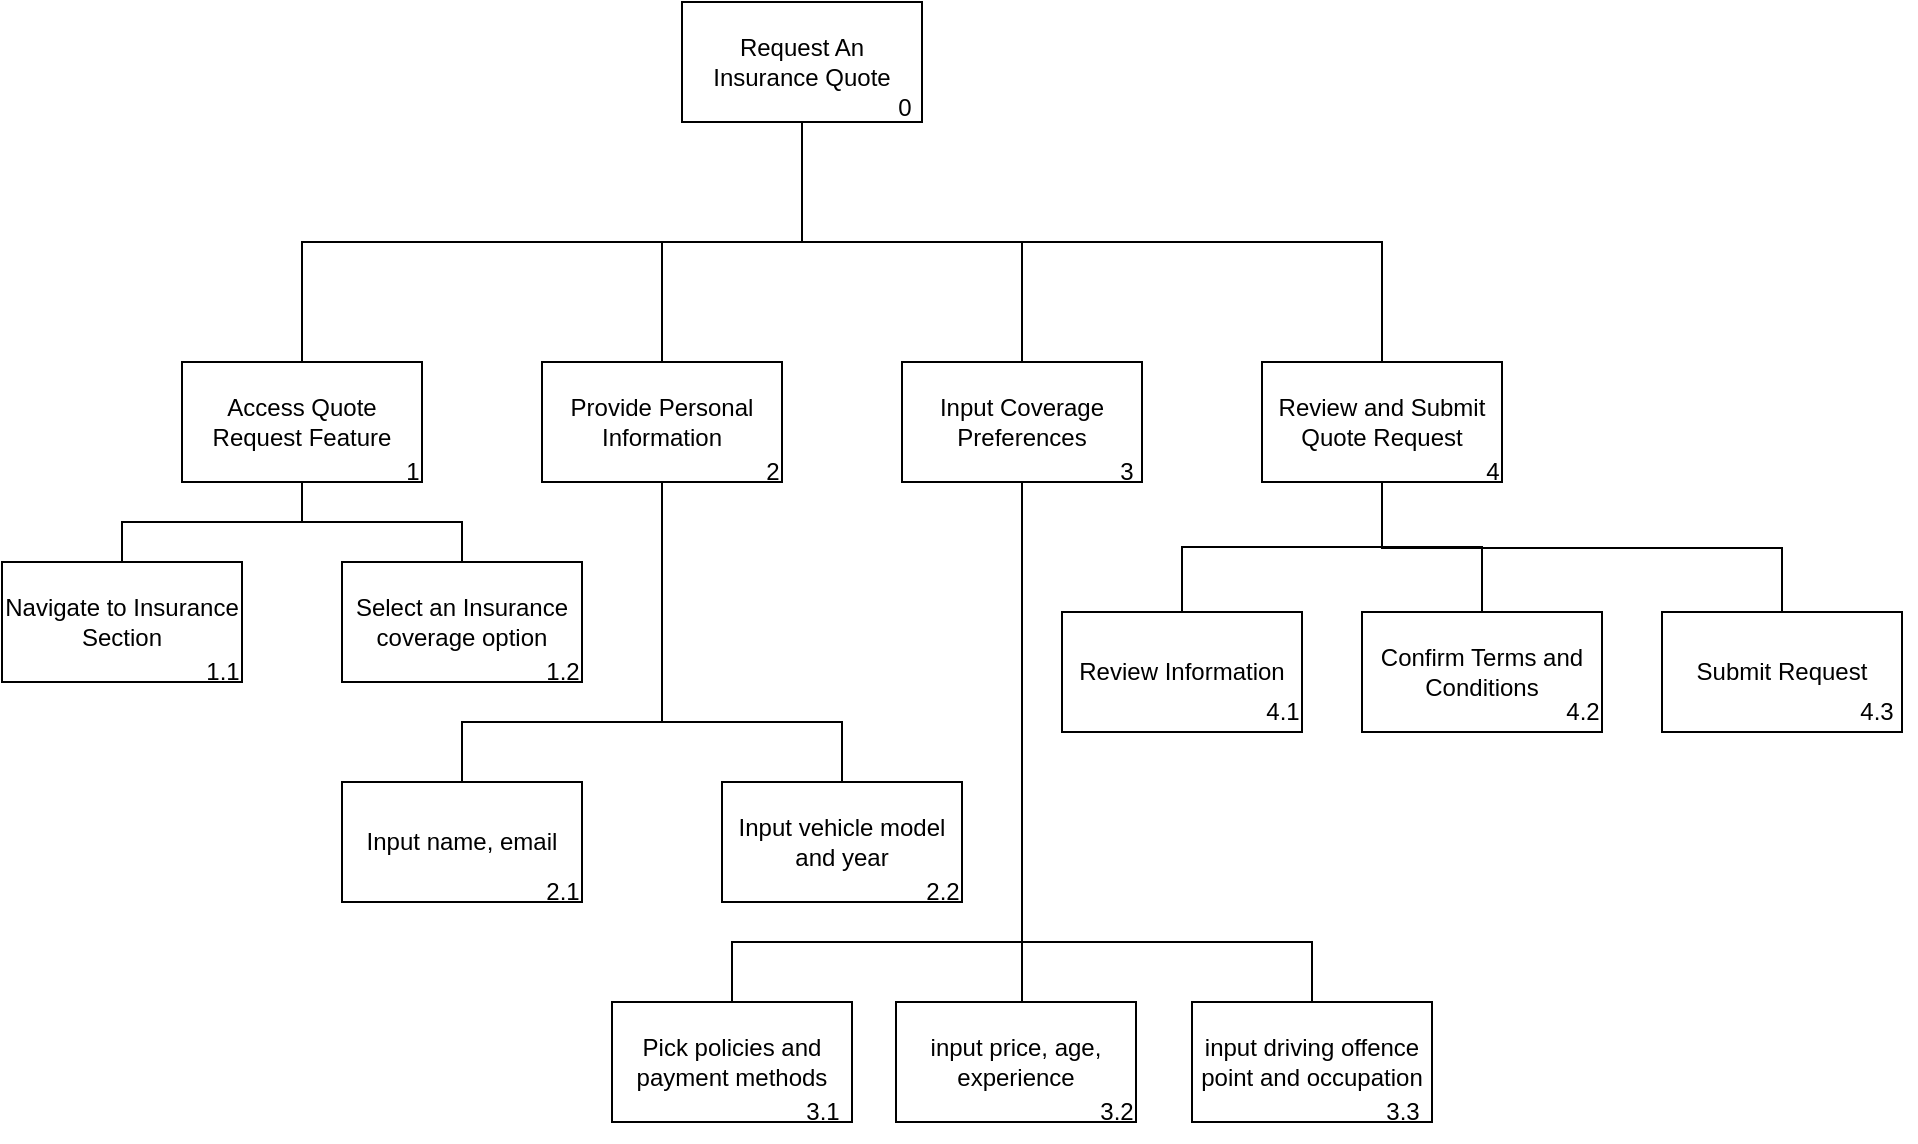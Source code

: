 <mxfile version="24.8.4">
  <diagram name="第 1 页" id="z4fGkV-b_yPLL1UawE1v">
    <mxGraphModel dx="1382" dy="907" grid="1" gridSize="10" guides="1" tooltips="1" connect="1" arrows="1" fold="1" page="1" pageScale="1" pageWidth="827" pageHeight="1169" math="0" shadow="0">
      <root>
        <mxCell id="0" />
        <mxCell id="1" parent="0" />
        <mxCell id="BEfu1zi86a7Xwpbssb8a-4" value="" style="edgeStyle=orthogonalEdgeStyle;rounded=0;orthogonalLoop=1;jettySize=auto;html=1;endArrow=none;endFill=0;" edge="1" parent="1" source="BEfu1zi86a7Xwpbssb8a-1" target="BEfu1zi86a7Xwpbssb8a-3">
          <mxGeometry relative="1" as="geometry">
            <Array as="points">
              <mxPoint x="270" y="340" />
              <mxPoint x="20" y="340" />
            </Array>
          </mxGeometry>
        </mxCell>
        <mxCell id="BEfu1zi86a7Xwpbssb8a-8" style="edgeStyle=orthogonalEdgeStyle;rounded=0;orthogonalLoop=1;jettySize=auto;html=1;endArrow=none;endFill=0;" edge="1" parent="1" source="BEfu1zi86a7Xwpbssb8a-1" target="BEfu1zi86a7Xwpbssb8a-5">
          <mxGeometry relative="1" as="geometry" />
        </mxCell>
        <mxCell id="BEfu1zi86a7Xwpbssb8a-9" style="edgeStyle=orthogonalEdgeStyle;rounded=0;orthogonalLoop=1;jettySize=auto;html=1;endArrow=none;endFill=0;" edge="1" parent="1" source="BEfu1zi86a7Xwpbssb8a-1" target="BEfu1zi86a7Xwpbssb8a-6">
          <mxGeometry relative="1" as="geometry" />
        </mxCell>
        <mxCell id="BEfu1zi86a7Xwpbssb8a-10" style="edgeStyle=orthogonalEdgeStyle;rounded=0;orthogonalLoop=1;jettySize=auto;html=1;endArrow=none;endFill=0;" edge="1" parent="1" source="BEfu1zi86a7Xwpbssb8a-1" target="BEfu1zi86a7Xwpbssb8a-7">
          <mxGeometry relative="1" as="geometry">
            <Array as="points">
              <mxPoint x="270" y="340" />
              <mxPoint x="560" y="340" />
            </Array>
          </mxGeometry>
        </mxCell>
        <mxCell id="BEfu1zi86a7Xwpbssb8a-1" value="Request An Insurance Quote" style="rounded=0;whiteSpace=wrap;html=1;" vertex="1" parent="1">
          <mxGeometry x="210" y="220" width="120" height="60" as="geometry" />
        </mxCell>
        <mxCell id="BEfu1zi86a7Xwpbssb8a-20" style="edgeStyle=orthogonalEdgeStyle;rounded=0;orthogonalLoop=1;jettySize=auto;html=1;endArrow=none;endFill=0;" edge="1" parent="1" source="BEfu1zi86a7Xwpbssb8a-3" target="BEfu1zi86a7Xwpbssb8a-17">
          <mxGeometry relative="1" as="geometry" />
        </mxCell>
        <mxCell id="BEfu1zi86a7Xwpbssb8a-21" style="edgeStyle=orthogonalEdgeStyle;rounded=0;orthogonalLoop=1;jettySize=auto;html=1;endArrow=none;endFill=0;" edge="1" parent="1" source="BEfu1zi86a7Xwpbssb8a-3" target="BEfu1zi86a7Xwpbssb8a-19">
          <mxGeometry relative="1" as="geometry" />
        </mxCell>
        <mxCell id="BEfu1zi86a7Xwpbssb8a-3" value="Access Quote Request Feature" style="whiteSpace=wrap;html=1;rounded=0;" vertex="1" parent="1">
          <mxGeometry x="-40" y="400" width="120" height="60" as="geometry" />
        </mxCell>
        <mxCell id="BEfu1zi86a7Xwpbssb8a-27" style="edgeStyle=orthogonalEdgeStyle;rounded=0;orthogonalLoop=1;jettySize=auto;html=1;endArrow=none;endFill=0;" edge="1" parent="1" source="BEfu1zi86a7Xwpbssb8a-5" target="BEfu1zi86a7Xwpbssb8a-24">
          <mxGeometry relative="1" as="geometry">
            <Array as="points">
              <mxPoint x="200" y="580" />
              <mxPoint x="100" y="580" />
            </Array>
          </mxGeometry>
        </mxCell>
        <mxCell id="BEfu1zi86a7Xwpbssb8a-28" style="edgeStyle=orthogonalEdgeStyle;rounded=0;orthogonalLoop=1;jettySize=auto;html=1;endArrow=none;endFill=0;" edge="1" parent="1" source="BEfu1zi86a7Xwpbssb8a-5" target="BEfu1zi86a7Xwpbssb8a-26">
          <mxGeometry relative="1" as="geometry">
            <Array as="points">
              <mxPoint x="200" y="580" />
              <mxPoint x="290" y="580" />
            </Array>
          </mxGeometry>
        </mxCell>
        <mxCell id="BEfu1zi86a7Xwpbssb8a-5" value="Provide Personal Information" style="whiteSpace=wrap;html=1;rounded=0;" vertex="1" parent="1">
          <mxGeometry x="140" y="400" width="120" height="60" as="geometry" />
        </mxCell>
        <mxCell id="BEfu1zi86a7Xwpbssb8a-34" style="edgeStyle=orthogonalEdgeStyle;rounded=0;orthogonalLoop=1;jettySize=auto;html=1;endArrow=none;endFill=0;" edge="1" parent="1" source="BEfu1zi86a7Xwpbssb8a-6" target="BEfu1zi86a7Xwpbssb8a-32">
          <mxGeometry relative="1" as="geometry">
            <Array as="points">
              <mxPoint x="380" y="660" />
              <mxPoint x="380" y="660" />
            </Array>
          </mxGeometry>
        </mxCell>
        <mxCell id="BEfu1zi86a7Xwpbssb8a-35" style="edgeStyle=orthogonalEdgeStyle;rounded=0;orthogonalLoop=1;jettySize=auto;html=1;endArrow=none;endFill=0;" edge="1" parent="1" source="BEfu1zi86a7Xwpbssb8a-6" target="BEfu1zi86a7Xwpbssb8a-31">
          <mxGeometry relative="1" as="geometry">
            <Array as="points">
              <mxPoint x="380" y="690" />
              <mxPoint x="235" y="690" />
            </Array>
          </mxGeometry>
        </mxCell>
        <mxCell id="BEfu1zi86a7Xwpbssb8a-36" style="edgeStyle=orthogonalEdgeStyle;rounded=0;orthogonalLoop=1;jettySize=auto;html=1;endArrow=none;endFill=0;" edge="1" parent="1" source="BEfu1zi86a7Xwpbssb8a-6" target="BEfu1zi86a7Xwpbssb8a-33">
          <mxGeometry relative="1" as="geometry">
            <Array as="points">
              <mxPoint x="380" y="690" />
              <mxPoint x="525" y="690" />
            </Array>
          </mxGeometry>
        </mxCell>
        <mxCell id="BEfu1zi86a7Xwpbssb8a-6" value="Input Coverage Preferences" style="whiteSpace=wrap;html=1;rounded=0;" vertex="1" parent="1">
          <mxGeometry x="320" y="400" width="120" height="60" as="geometry" />
        </mxCell>
        <mxCell id="BEfu1zi86a7Xwpbssb8a-44" style="edgeStyle=orthogonalEdgeStyle;rounded=0;orthogonalLoop=1;jettySize=auto;html=1;endArrow=none;endFill=0;" edge="1" parent="1" source="BEfu1zi86a7Xwpbssb8a-7" target="BEfu1zi86a7Xwpbssb8a-41">
          <mxGeometry relative="1" as="geometry" />
        </mxCell>
        <mxCell id="BEfu1zi86a7Xwpbssb8a-45" style="edgeStyle=orthogonalEdgeStyle;rounded=0;orthogonalLoop=1;jettySize=auto;html=1;endArrow=none;endFill=0;" edge="1" parent="1" source="BEfu1zi86a7Xwpbssb8a-7" target="BEfu1zi86a7Xwpbssb8a-42">
          <mxGeometry relative="1" as="geometry" />
        </mxCell>
        <mxCell id="BEfu1zi86a7Xwpbssb8a-46" style="edgeStyle=orthogonalEdgeStyle;rounded=0;orthogonalLoop=1;jettySize=auto;html=1;endArrow=none;endFill=0;" edge="1" parent="1">
          <mxGeometry relative="1" as="geometry">
            <mxPoint x="560" y="463" as="sourcePoint" />
            <mxPoint x="760" y="528" as="targetPoint" />
            <Array as="points">
              <mxPoint x="560" y="493" />
              <mxPoint x="760" y="493" />
            </Array>
          </mxGeometry>
        </mxCell>
        <mxCell id="BEfu1zi86a7Xwpbssb8a-7" value="Review and Submit Quote Request" style="whiteSpace=wrap;html=1;rounded=0;" vertex="1" parent="1">
          <mxGeometry x="500" y="400" width="120" height="60" as="geometry" />
        </mxCell>
        <mxCell id="BEfu1zi86a7Xwpbssb8a-11" value="0" style="text;html=1;align=center;verticalAlign=middle;resizable=0;points=[];autosize=1;strokeColor=none;fillColor=none;" vertex="1" parent="1">
          <mxGeometry x="306" y="258" width="30" height="30" as="geometry" />
        </mxCell>
        <mxCell id="BEfu1zi86a7Xwpbssb8a-12" value="1" style="text;html=1;align=center;verticalAlign=middle;resizable=0;points=[];autosize=1;strokeColor=none;fillColor=none;" vertex="1" parent="1">
          <mxGeometry x="60" y="440" width="30" height="30" as="geometry" />
        </mxCell>
        <mxCell id="BEfu1zi86a7Xwpbssb8a-13" value="2" style="text;html=1;align=center;verticalAlign=middle;resizable=0;points=[];autosize=1;strokeColor=none;fillColor=none;" vertex="1" parent="1">
          <mxGeometry x="240" y="440" width="30" height="30" as="geometry" />
        </mxCell>
        <mxCell id="BEfu1zi86a7Xwpbssb8a-14" value="3" style="text;html=1;align=center;verticalAlign=middle;resizable=0;points=[];autosize=1;strokeColor=none;fillColor=none;" vertex="1" parent="1">
          <mxGeometry x="417" y="440" width="30" height="30" as="geometry" />
        </mxCell>
        <mxCell id="BEfu1zi86a7Xwpbssb8a-16" value="4" style="text;html=1;align=center;verticalAlign=middle;resizable=0;points=[];autosize=1;strokeColor=none;fillColor=none;" vertex="1" parent="1">
          <mxGeometry x="600" y="440" width="30" height="30" as="geometry" />
        </mxCell>
        <mxCell id="BEfu1zi86a7Xwpbssb8a-17" value="Navigate to Insurance Section" style="whiteSpace=wrap;html=1;rounded=0;" vertex="1" parent="1">
          <mxGeometry x="-130" y="500" width="120" height="60" as="geometry" />
        </mxCell>
        <mxCell id="BEfu1zi86a7Xwpbssb8a-19" value="Select an Insurance coverage option" style="whiteSpace=wrap;html=1;" vertex="1" parent="1">
          <mxGeometry x="40" y="500" width="120" height="60" as="geometry" />
        </mxCell>
        <mxCell id="BEfu1zi86a7Xwpbssb8a-22" value="1.1" style="text;html=1;align=center;verticalAlign=middle;resizable=0;points=[];autosize=1;strokeColor=none;fillColor=none;" vertex="1" parent="1">
          <mxGeometry x="-40" y="540" width="40" height="30" as="geometry" />
        </mxCell>
        <mxCell id="BEfu1zi86a7Xwpbssb8a-23" value="1.2" style="text;html=1;align=center;verticalAlign=middle;resizable=0;points=[];autosize=1;strokeColor=none;fillColor=none;" vertex="1" parent="1">
          <mxGeometry x="130" y="540" width="40" height="30" as="geometry" />
        </mxCell>
        <mxCell id="BEfu1zi86a7Xwpbssb8a-24" value="Input name, email" style="whiteSpace=wrap;html=1;" vertex="1" parent="1">
          <mxGeometry x="40" y="610" width="120" height="60" as="geometry" />
        </mxCell>
        <mxCell id="BEfu1zi86a7Xwpbssb8a-26" value="Input vehicle model and year" style="whiteSpace=wrap;html=1;" vertex="1" parent="1">
          <mxGeometry x="230" y="610" width="120" height="60" as="geometry" />
        </mxCell>
        <mxCell id="BEfu1zi86a7Xwpbssb8a-29" value="2.1" style="text;html=1;align=center;verticalAlign=middle;resizable=0;points=[];autosize=1;strokeColor=none;fillColor=none;" vertex="1" parent="1">
          <mxGeometry x="130" y="650" width="40" height="30" as="geometry" />
        </mxCell>
        <mxCell id="BEfu1zi86a7Xwpbssb8a-30" value="2.2" style="text;html=1;align=center;verticalAlign=middle;resizable=0;points=[];autosize=1;strokeColor=none;fillColor=none;" vertex="1" parent="1">
          <mxGeometry x="320" y="650" width="40" height="30" as="geometry" />
        </mxCell>
        <mxCell id="BEfu1zi86a7Xwpbssb8a-31" value="Pick policies and payment methods" style="whiteSpace=wrap;html=1;" vertex="1" parent="1">
          <mxGeometry x="175" y="720" width="120" height="60" as="geometry" />
        </mxCell>
        <mxCell id="BEfu1zi86a7Xwpbssb8a-32" value="input price, age, experience" style="whiteSpace=wrap;html=1;" vertex="1" parent="1">
          <mxGeometry x="317" y="720" width="120" height="60" as="geometry" />
        </mxCell>
        <mxCell id="BEfu1zi86a7Xwpbssb8a-33" value="input driving offence point and occupation" style="whiteSpace=wrap;html=1;" vertex="1" parent="1">
          <mxGeometry x="465" y="720" width="120" height="60" as="geometry" />
        </mxCell>
        <mxCell id="BEfu1zi86a7Xwpbssb8a-37" value="3.1" style="text;html=1;align=center;verticalAlign=middle;resizable=0;points=[];autosize=1;strokeColor=none;fillColor=none;" vertex="1" parent="1">
          <mxGeometry x="260" y="760" width="40" height="30" as="geometry" />
        </mxCell>
        <mxCell id="BEfu1zi86a7Xwpbssb8a-39" value="3.2" style="text;html=1;align=center;verticalAlign=middle;resizable=0;points=[];autosize=1;strokeColor=none;fillColor=none;" vertex="1" parent="1">
          <mxGeometry x="407" y="760" width="40" height="30" as="geometry" />
        </mxCell>
        <mxCell id="BEfu1zi86a7Xwpbssb8a-40" value="3.3" style="text;html=1;align=center;verticalAlign=middle;resizable=0;points=[];autosize=1;strokeColor=none;fillColor=none;" vertex="1" parent="1">
          <mxGeometry x="550" y="760" width="40" height="30" as="geometry" />
        </mxCell>
        <mxCell id="BEfu1zi86a7Xwpbssb8a-41" value="Review Information" style="whiteSpace=wrap;html=1;" vertex="1" parent="1">
          <mxGeometry x="400" y="525" width="120" height="60" as="geometry" />
        </mxCell>
        <mxCell id="BEfu1zi86a7Xwpbssb8a-42" value="Confirm Terms and Conditions" style="whiteSpace=wrap;html=1;" vertex="1" parent="1">
          <mxGeometry x="550" y="525" width="120" height="60" as="geometry" />
        </mxCell>
        <mxCell id="BEfu1zi86a7Xwpbssb8a-43" value="Submit Request" style="whiteSpace=wrap;html=1;" vertex="1" parent="1">
          <mxGeometry x="700" y="525" width="120" height="60" as="geometry" />
        </mxCell>
        <mxCell id="BEfu1zi86a7Xwpbssb8a-47" value="4.1" style="text;html=1;align=center;verticalAlign=middle;resizable=0;points=[];autosize=1;strokeColor=none;fillColor=none;" vertex="1" parent="1">
          <mxGeometry x="490" y="560" width="40" height="30" as="geometry" />
        </mxCell>
        <mxCell id="BEfu1zi86a7Xwpbssb8a-48" value="4.2" style="text;html=1;align=center;verticalAlign=middle;resizable=0;points=[];autosize=1;strokeColor=none;fillColor=none;" vertex="1" parent="1">
          <mxGeometry x="640" y="560" width="40" height="30" as="geometry" />
        </mxCell>
        <mxCell id="BEfu1zi86a7Xwpbssb8a-49" value="4.3" style="text;html=1;align=center;verticalAlign=middle;resizable=0;points=[];autosize=1;strokeColor=none;fillColor=none;" vertex="1" parent="1">
          <mxGeometry x="787" y="560" width="40" height="30" as="geometry" />
        </mxCell>
      </root>
    </mxGraphModel>
  </diagram>
</mxfile>
